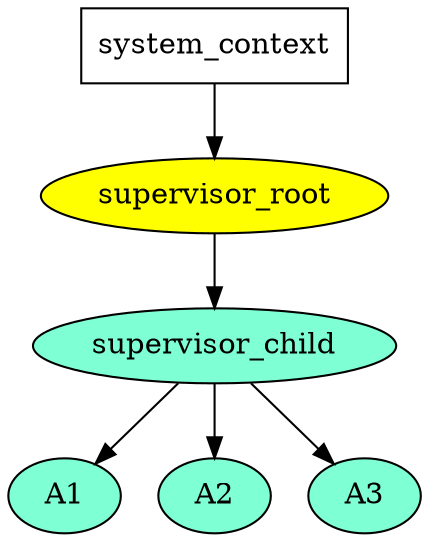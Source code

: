 digraph G {
"system_context" [ shape = box];

"supervisor_root" [fillcolor=yellow, style=filled];
"supervisor_child", "A1", "A2", "A3" [fillcolor=aquamarine, style=filled];

"system_context" -> "supervisor_root";
"supervisor_root" -> "supervisor_child";
"supervisor_child" -> "A1";
"supervisor_child" -> "A2";
"supervisor_child" -> "A3";

}
